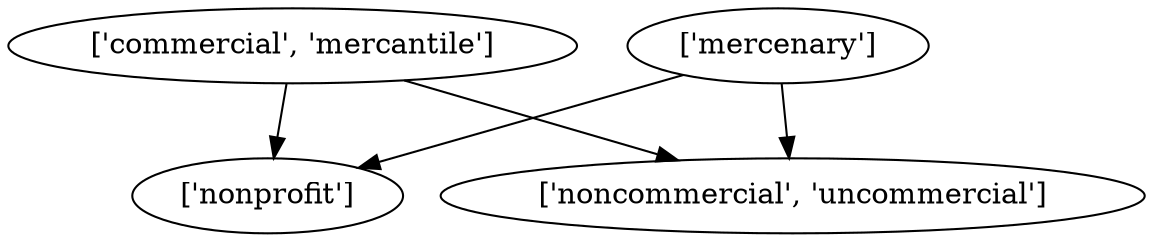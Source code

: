 strict digraph  {
	"['commercial', 'mercantile']" -> "['nonprofit']";
	"['commercial', 'mercantile']" -> "['noncommercial', 'uncommercial']";
	"['mercenary']" -> "['nonprofit']";
	"['mercenary']" -> "['noncommercial', 'uncommercial']";
}
